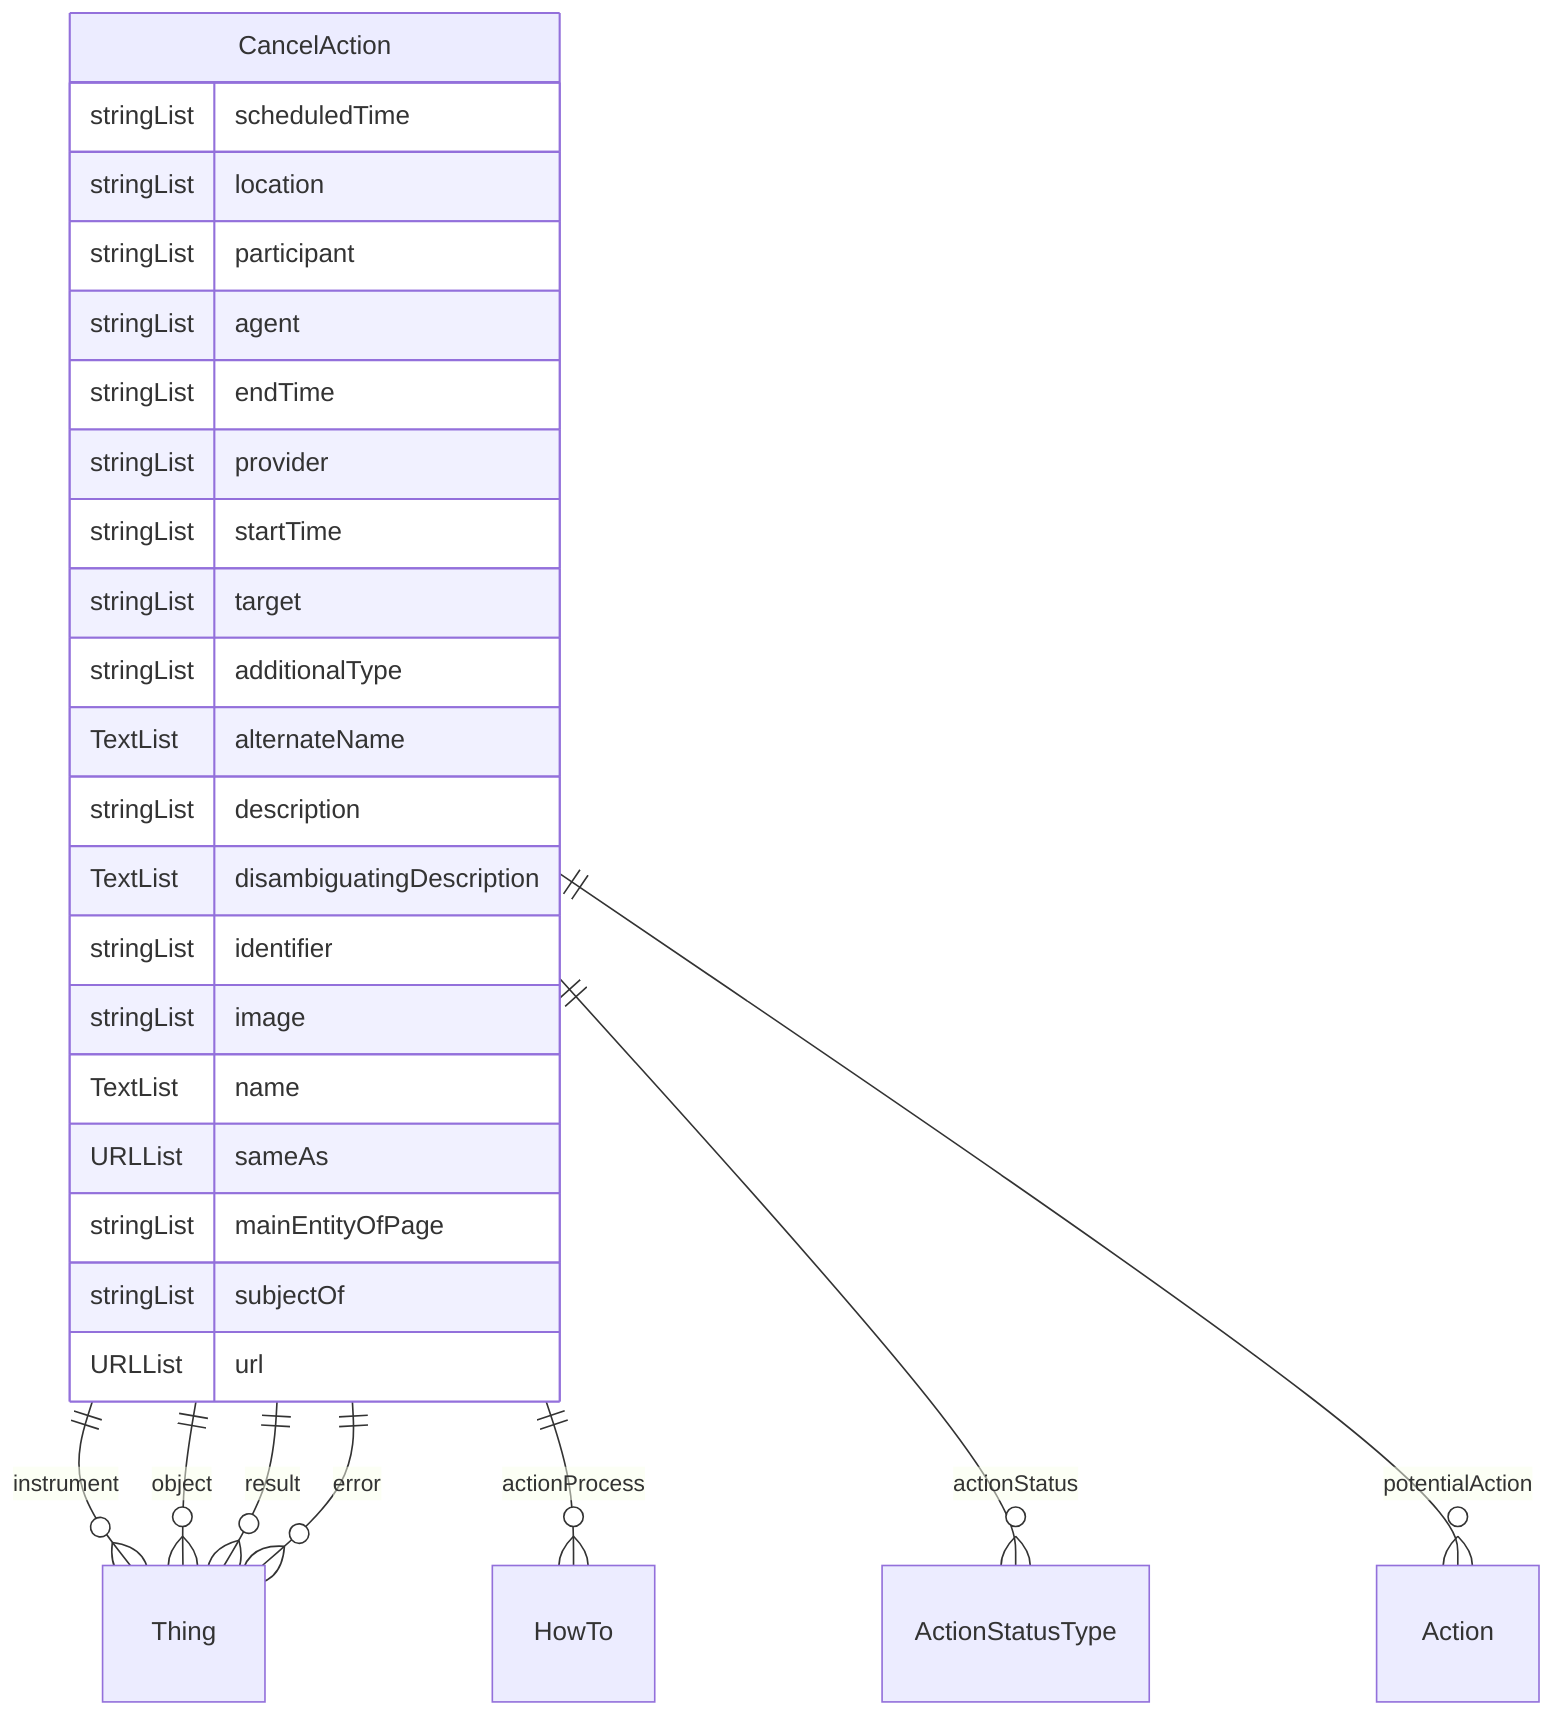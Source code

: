 erDiagram
CancelAction {
    stringList scheduledTime  
    stringList location  
    stringList participant  
    stringList agent  
    stringList endTime  
    stringList provider  
    stringList startTime  
    stringList target  
    stringList additionalType  
    TextList alternateName  
    stringList description  
    TextList disambiguatingDescription  
    stringList identifier  
    stringList image  
    TextList name  
    URLList sameAs  
    stringList mainEntityOfPage  
    stringList subjectOf  
    URLList url  
}

CancelAction ||--}o Thing : "instrument"
CancelAction ||--}o Thing : "object"
CancelAction ||--}o Thing : "result"
CancelAction ||--}o HowTo : "actionProcess"
CancelAction ||--}o ActionStatusType : "actionStatus"
CancelAction ||--}o Thing : "error"
CancelAction ||--}o Action : "potentialAction"